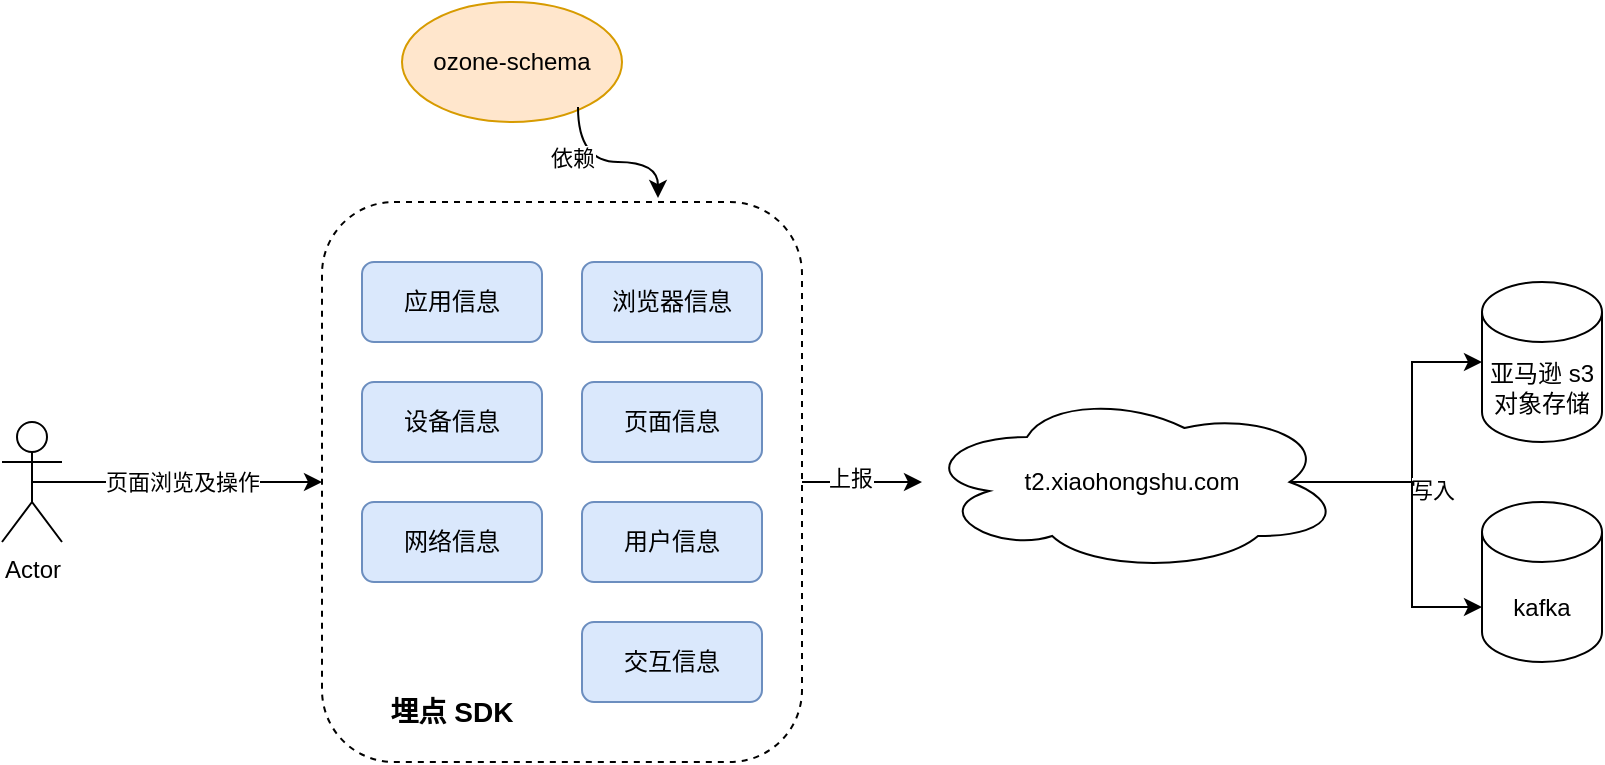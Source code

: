 <mxfile version="22.1.8" type="github">
  <diagram name="第 1 页" id="hFva2WAniShFFfcunT4v">
    <mxGraphModel dx="1434" dy="790" grid="1" gridSize="10" guides="1" tooltips="1" connect="1" arrows="1" fold="1" page="1" pageScale="1" pageWidth="1600" pageHeight="900" math="0" shadow="0">
      <root>
        <mxCell id="0" />
        <mxCell id="1" parent="0" />
        <mxCell id="oBDyeat0bFRR_VgskXgP-13" style="edgeStyle=orthogonalEdgeStyle;rounded=0;orthogonalLoop=1;jettySize=auto;html=1;exitX=0.5;exitY=0.5;exitDx=0;exitDy=0;exitPerimeter=0;entryX=0;entryY=0.5;entryDx=0;entryDy=0;" parent="1" source="oBDyeat0bFRR_VgskXgP-1" target="oBDyeat0bFRR_VgskXgP-2" edge="1">
          <mxGeometry relative="1" as="geometry" />
        </mxCell>
        <mxCell id="oBDyeat0bFRR_VgskXgP-15" value="页面浏览及操作" style="edgeLabel;html=1;align=center;verticalAlign=middle;resizable=0;points=[];" parent="oBDyeat0bFRR_VgskXgP-13" vertex="1" connectable="0">
          <mxGeometry x="-0.179" y="2" relative="1" as="geometry">
            <mxPoint x="15" y="2" as="offset" />
          </mxGeometry>
        </mxCell>
        <mxCell id="oBDyeat0bFRR_VgskXgP-1" value="Actor" style="shape=umlActor;verticalLabelPosition=bottom;verticalAlign=top;html=1;outlineConnect=0;" parent="1" vertex="1">
          <mxGeometry x="90" y="330" width="30" height="60" as="geometry" />
        </mxCell>
        <mxCell id="oBDyeat0bFRR_VgskXgP-8" style="edgeStyle=orthogonalEdgeStyle;rounded=0;orthogonalLoop=1;jettySize=auto;html=1;exitX=1;exitY=0.5;exitDx=0;exitDy=0;" parent="1" source="oBDyeat0bFRR_VgskXgP-2" target="oBDyeat0bFRR_VgskXgP-4" edge="1">
          <mxGeometry relative="1" as="geometry" />
        </mxCell>
        <mxCell id="oBDyeat0bFRR_VgskXgP-9" value="上报" style="edgeLabel;html=1;align=center;verticalAlign=middle;resizable=0;points=[];" parent="oBDyeat0bFRR_VgskXgP-8" vertex="1" connectable="0">
          <mxGeometry x="-0.22" y="2" relative="1" as="geometry">
            <mxPoint as="offset" />
          </mxGeometry>
        </mxCell>
        <mxCell id="oBDyeat0bFRR_VgskXgP-2" value="" style="rounded=1;whiteSpace=wrap;html=1;dashed=1;" parent="1" vertex="1">
          <mxGeometry x="250" y="220" width="240" height="280" as="geometry" />
        </mxCell>
        <mxCell id="oBDyeat0bFRR_VgskXgP-3" value="应用信息" style="rounded=1;whiteSpace=wrap;html=1;fillColor=#dae8fc;strokeColor=#6c8ebf;" parent="1" vertex="1">
          <mxGeometry x="270" y="250" width="90" height="40" as="geometry" />
        </mxCell>
        <mxCell id="oBDyeat0bFRR_VgskXgP-6" style="edgeStyle=orthogonalEdgeStyle;rounded=0;orthogonalLoop=1;jettySize=auto;html=1;exitX=0.875;exitY=0.5;exitDx=0;exitDy=0;exitPerimeter=0;" parent="1" source="oBDyeat0bFRR_VgskXgP-4" target="oBDyeat0bFRR_VgskXgP-5" edge="1">
          <mxGeometry relative="1" as="geometry" />
        </mxCell>
        <mxCell id="oBDyeat0bFRR_VgskXgP-10" value="写入" style="edgeLabel;html=1;align=center;verticalAlign=middle;resizable=0;points=[];" parent="oBDyeat0bFRR_VgskXgP-6" vertex="1" connectable="0">
          <mxGeometry x="-0.205" y="4" relative="1" as="geometry">
            <mxPoint x="14" y="4" as="offset" />
          </mxGeometry>
        </mxCell>
        <mxCell id="oBDyeat0bFRR_VgskXgP-4" value="t2.xiaohongshu.com" style="ellipse;shape=cloud;whiteSpace=wrap;html=1;" parent="1" vertex="1">
          <mxGeometry x="550" y="315" width="210" height="90" as="geometry" />
        </mxCell>
        <mxCell id="oBDyeat0bFRR_VgskXgP-5" value="亚马逊 s3对象存储" style="shape=cylinder3;whiteSpace=wrap;html=1;boundedLbl=1;backgroundOutline=1;size=15;" parent="1" vertex="1">
          <mxGeometry x="830" y="260" width="60" height="80" as="geometry" />
        </mxCell>
        <mxCell id="oBDyeat0bFRR_VgskXgP-7" value="埋点 SDK" style="text;html=1;strokeColor=none;fillColor=none;align=center;verticalAlign=middle;whiteSpace=wrap;rounded=0;fontStyle=1;fontSize=14;" parent="1" vertex="1">
          <mxGeometry x="280" y="460" width="70" height="30" as="geometry" />
        </mxCell>
        <mxCell id="oBDyeat0bFRR_VgskXgP-16" value="浏览器信息" style="rounded=1;whiteSpace=wrap;html=1;fillColor=#dae8fc;strokeColor=#6c8ebf;" parent="1" vertex="1">
          <mxGeometry x="380" y="250" width="90" height="40" as="geometry" />
        </mxCell>
        <mxCell id="oBDyeat0bFRR_VgskXgP-17" value="设备信息" style="rounded=1;whiteSpace=wrap;html=1;fillColor=#dae8fc;strokeColor=#6c8ebf;" parent="1" vertex="1">
          <mxGeometry x="270" y="310" width="90" height="40" as="geometry" />
        </mxCell>
        <mxCell id="oBDyeat0bFRR_VgskXgP-18" value="页面信息" style="rounded=1;whiteSpace=wrap;html=1;fillColor=#dae8fc;strokeColor=#6c8ebf;" parent="1" vertex="1">
          <mxGeometry x="380" y="310" width="90" height="40" as="geometry" />
        </mxCell>
        <mxCell id="oBDyeat0bFRR_VgskXgP-19" value="网络信息" style="rounded=1;whiteSpace=wrap;html=1;fillColor=#dae8fc;strokeColor=#6c8ebf;" parent="1" vertex="1">
          <mxGeometry x="270" y="370" width="90" height="40" as="geometry" />
        </mxCell>
        <mxCell id="oBDyeat0bFRR_VgskXgP-20" value="用户信息" style="rounded=1;whiteSpace=wrap;html=1;fillColor=#dae8fc;strokeColor=#6c8ebf;" parent="1" vertex="1">
          <mxGeometry x="380" y="370" width="90" height="40" as="geometry" />
        </mxCell>
        <mxCell id="oBDyeat0bFRR_VgskXgP-21" value="交互信息" style="rounded=1;whiteSpace=wrap;html=1;fillColor=#dae8fc;strokeColor=#6c8ebf;" parent="1" vertex="1">
          <mxGeometry x="380" y="430" width="90" height="40" as="geometry" />
        </mxCell>
        <mxCell id="oBDyeat0bFRR_VgskXgP-24" value="ozone-schema" style="ellipse;whiteSpace=wrap;html=1;fillColor=#ffe6cc;strokeColor=#d79b00;" parent="1" vertex="1">
          <mxGeometry x="290" y="120" width="110" height="60" as="geometry" />
        </mxCell>
        <mxCell id="oBDyeat0bFRR_VgskXgP-25" style="edgeStyle=orthogonalEdgeStyle;orthogonalLoop=1;jettySize=auto;html=1;exitX=0.8;exitY=0.875;exitDx=0;exitDy=0;entryX=0.7;entryY=-0.007;entryDx=0;entryDy=0;entryPerimeter=0;exitPerimeter=0;curved=1;" parent="1" source="oBDyeat0bFRR_VgskXgP-24" target="oBDyeat0bFRR_VgskXgP-2" edge="1">
          <mxGeometry relative="1" as="geometry" />
        </mxCell>
        <mxCell id="oBDyeat0bFRR_VgskXgP-26" value="依赖" style="edgeLabel;html=1;align=center;verticalAlign=middle;resizable=0;points=[];" parent="oBDyeat0bFRR_VgskXgP-25" vertex="1" connectable="0">
          <mxGeometry x="-0.402" y="-3" relative="1" as="geometry">
            <mxPoint as="offset" />
          </mxGeometry>
        </mxCell>
        <mxCell id="Cvx8ApLQqQMucq32pWc3-1" value="kafka" style="shape=cylinder3;whiteSpace=wrap;html=1;boundedLbl=1;backgroundOutline=1;size=15;" vertex="1" parent="1">
          <mxGeometry x="830" y="370" width="60" height="80" as="geometry" />
        </mxCell>
        <mxCell id="Cvx8ApLQqQMucq32pWc3-2" style="edgeStyle=orthogonalEdgeStyle;rounded=0;orthogonalLoop=1;jettySize=auto;html=1;exitX=0.875;exitY=0.5;exitDx=0;exitDy=0;exitPerimeter=0;entryX=0;entryY=0;entryDx=0;entryDy=52.5;entryPerimeter=0;" edge="1" parent="1" source="oBDyeat0bFRR_VgskXgP-4" target="Cvx8ApLQqQMucq32pWc3-1">
          <mxGeometry relative="1" as="geometry" />
        </mxCell>
      </root>
    </mxGraphModel>
  </diagram>
</mxfile>
